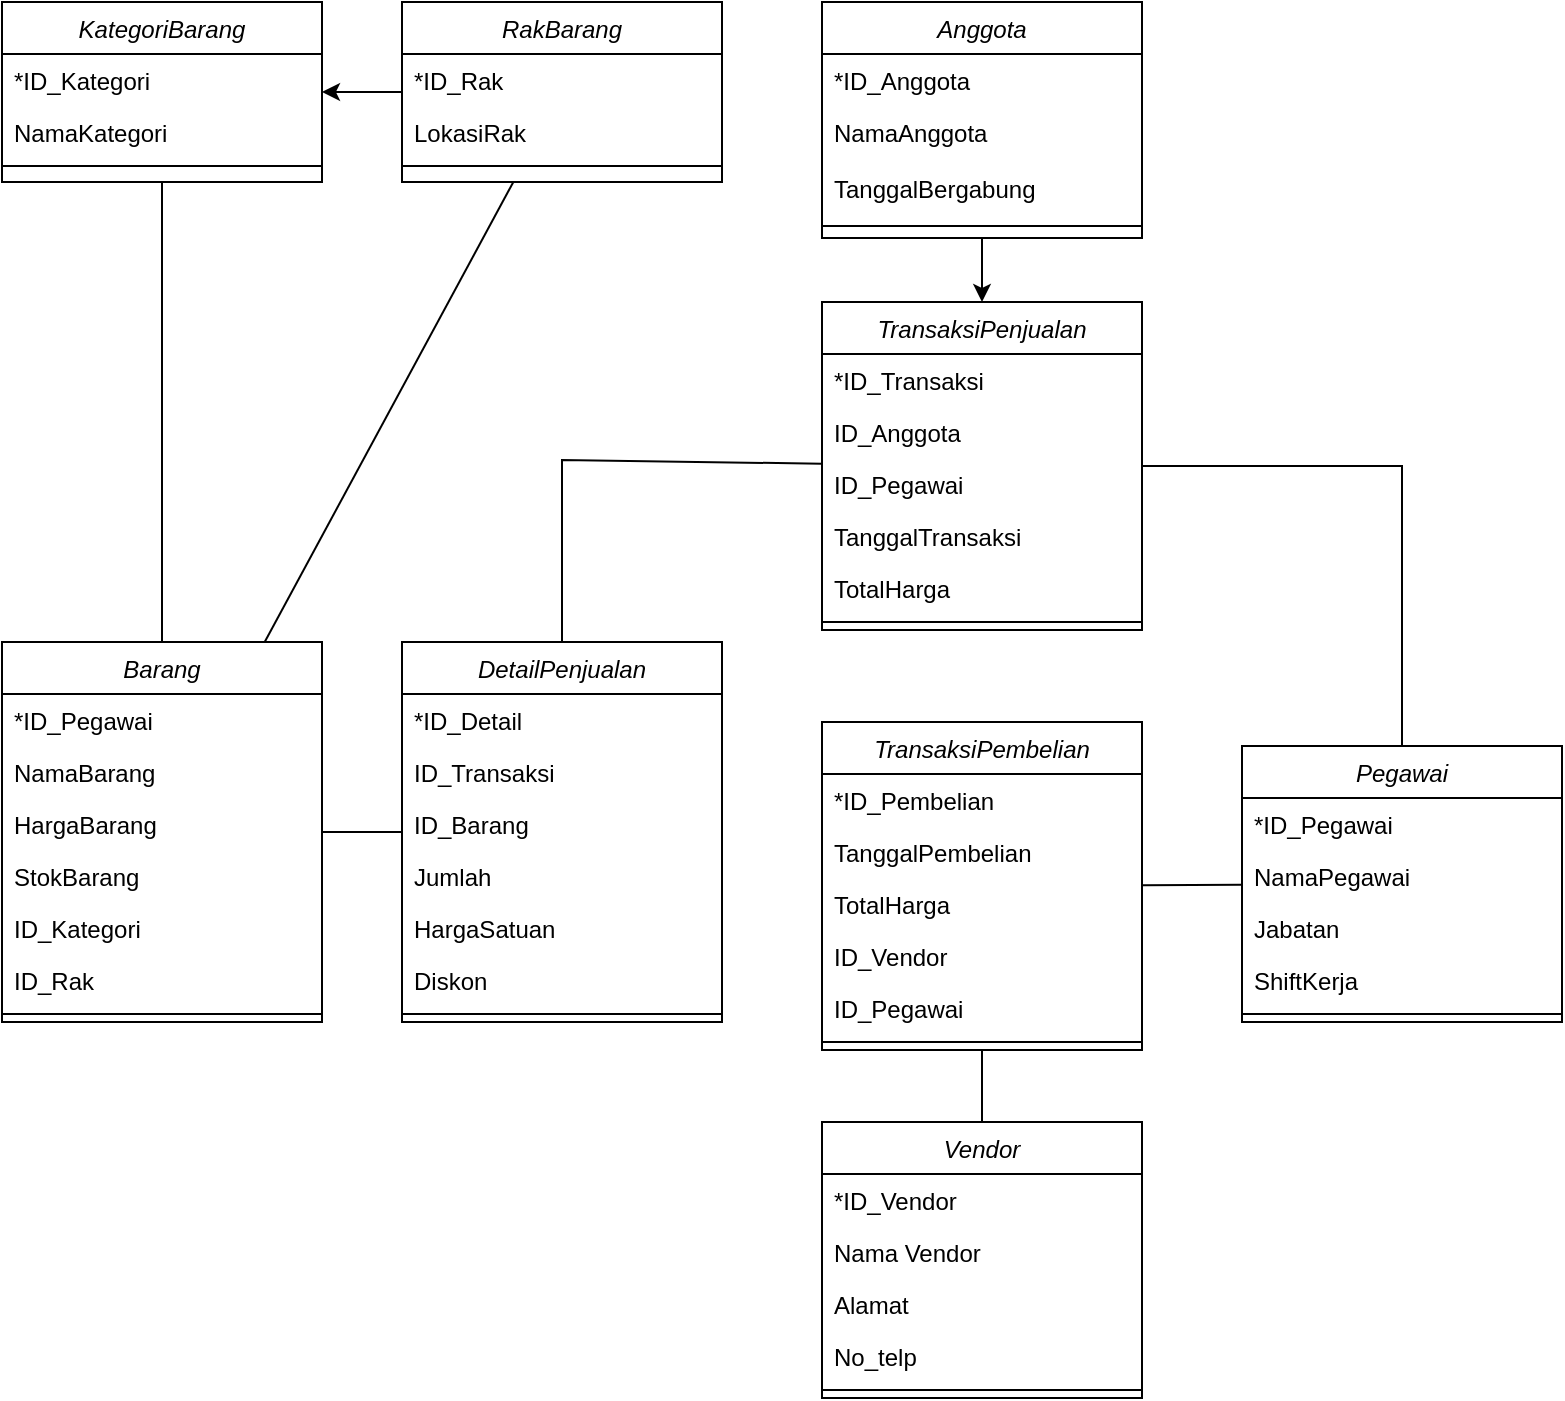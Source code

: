 <mxfile version="24.4.2" type="device">
  <diagram id="C5RBs43oDa-KdzZeNtuy" name="Page-1">
    <mxGraphModel dx="1050" dy="557" grid="1" gridSize="10" guides="1" tooltips="1" connect="1" arrows="1" fold="1" page="1" pageScale="1" pageWidth="827" pageHeight="1169" math="0" shadow="0">
      <root>
        <mxCell id="WIyWlLk6GJQsqaUBKTNV-0" />
        <mxCell id="WIyWlLk6GJQsqaUBKTNV-1" parent="WIyWlLk6GJQsqaUBKTNV-0" />
        <mxCell id="zkfFHV4jXpPFQw0GAbJ--0" value="KategoriBarang " style="swimlane;fontStyle=2;align=center;verticalAlign=top;childLayout=stackLayout;horizontal=1;startSize=26;horizontalStack=0;resizeParent=1;resizeLast=0;collapsible=1;marginBottom=0;rounded=0;shadow=0;strokeWidth=1;" parent="WIyWlLk6GJQsqaUBKTNV-1" vertex="1">
          <mxGeometry x="60" y="120" width="160" height="90" as="geometry">
            <mxRectangle x="230" y="140" width="160" height="26" as="alternateBounds" />
          </mxGeometry>
        </mxCell>
        <mxCell id="zkfFHV4jXpPFQw0GAbJ--1" value="*ID_Kategori " style="text;align=left;verticalAlign=top;spacingLeft=4;spacingRight=4;overflow=hidden;rotatable=0;points=[[0,0.5],[1,0.5]];portConstraint=eastwest;" parent="zkfFHV4jXpPFQw0GAbJ--0" vertex="1">
          <mxGeometry y="26" width="160" height="26" as="geometry" />
        </mxCell>
        <mxCell id="zkfFHV4jXpPFQw0GAbJ--2" value="NamaKategori   " style="text;align=left;verticalAlign=top;spacingLeft=4;spacingRight=4;overflow=hidden;rotatable=0;points=[[0,0.5],[1,0.5]];portConstraint=eastwest;rounded=0;shadow=0;html=0;" parent="zkfFHV4jXpPFQw0GAbJ--0" vertex="1">
          <mxGeometry y="52" width="160" height="26" as="geometry" />
        </mxCell>
        <mxCell id="zkfFHV4jXpPFQw0GAbJ--4" value="" style="line;html=1;strokeWidth=1;align=left;verticalAlign=middle;spacingTop=-1;spacingLeft=3;spacingRight=3;rotatable=0;labelPosition=right;points=[];portConstraint=eastwest;" parent="zkfFHV4jXpPFQw0GAbJ--0" vertex="1">
          <mxGeometry y="78" width="160" height="8" as="geometry" />
        </mxCell>
        <mxCell id="Njexv3dGqPGXDS5qS7oV-1" value="RakBarang      " style="swimlane;fontStyle=2;align=center;verticalAlign=top;childLayout=stackLayout;horizontal=1;startSize=26;horizontalStack=0;resizeParent=1;resizeLast=0;collapsible=1;marginBottom=0;rounded=0;shadow=0;strokeWidth=1;" vertex="1" parent="WIyWlLk6GJQsqaUBKTNV-1">
          <mxGeometry x="260" y="120" width="160" height="90" as="geometry">
            <mxRectangle x="230" y="140" width="160" height="26" as="alternateBounds" />
          </mxGeometry>
        </mxCell>
        <mxCell id="Njexv3dGqPGXDS5qS7oV-2" value="*ID_Rak" style="text;align=left;verticalAlign=top;spacingLeft=4;spacingRight=4;overflow=hidden;rotatable=0;points=[[0,0.5],[1,0.5]];portConstraint=eastwest;" vertex="1" parent="Njexv3dGqPGXDS5qS7oV-1">
          <mxGeometry y="26" width="160" height="26" as="geometry" />
        </mxCell>
        <mxCell id="Njexv3dGqPGXDS5qS7oV-3" value="LokasiRak        " style="text;align=left;verticalAlign=top;spacingLeft=4;spacingRight=4;overflow=hidden;rotatable=0;points=[[0,0.5],[1,0.5]];portConstraint=eastwest;rounded=0;shadow=0;html=0;" vertex="1" parent="Njexv3dGqPGXDS5qS7oV-1">
          <mxGeometry y="52" width="160" height="26" as="geometry" />
        </mxCell>
        <mxCell id="Njexv3dGqPGXDS5qS7oV-4" value="" style="line;html=1;strokeWidth=1;align=left;verticalAlign=middle;spacingTop=-1;spacingLeft=3;spacingRight=3;rotatable=0;labelPosition=right;points=[];portConstraint=eastwest;" vertex="1" parent="Njexv3dGqPGXDS5qS7oV-1">
          <mxGeometry y="78" width="160" height="8" as="geometry" />
        </mxCell>
        <mxCell id="Njexv3dGqPGXDS5qS7oV-5" value="" style="endArrow=classic;html=1;rounded=0;" edge="1" parent="WIyWlLk6GJQsqaUBKTNV-1" source="Njexv3dGqPGXDS5qS7oV-1" target="zkfFHV4jXpPFQw0GAbJ--0">
          <mxGeometry width="50" height="50" relative="1" as="geometry">
            <mxPoint x="230" y="320" as="sourcePoint" />
            <mxPoint x="280" y="270" as="targetPoint" />
          </mxGeometry>
        </mxCell>
        <mxCell id="Njexv3dGqPGXDS5qS7oV-6" value="TransaksiPenjualan " style="swimlane;fontStyle=2;align=center;verticalAlign=top;childLayout=stackLayout;horizontal=1;startSize=26;horizontalStack=0;resizeParent=1;resizeLast=0;collapsible=1;marginBottom=0;rounded=0;shadow=0;strokeWidth=1;" vertex="1" parent="WIyWlLk6GJQsqaUBKTNV-1">
          <mxGeometry x="470" y="270" width="160" height="164" as="geometry">
            <mxRectangle x="230" y="140" width="160" height="26" as="alternateBounds" />
          </mxGeometry>
        </mxCell>
        <mxCell id="Njexv3dGqPGXDS5qS7oV-7" value="*ID_Transaksi " style="text;align=left;verticalAlign=top;spacingLeft=4;spacingRight=4;overflow=hidden;rotatable=0;points=[[0,0.5],[1,0.5]];portConstraint=eastwest;" vertex="1" parent="Njexv3dGqPGXDS5qS7oV-6">
          <mxGeometry y="26" width="160" height="26" as="geometry" />
        </mxCell>
        <mxCell id="Njexv3dGqPGXDS5qS7oV-8" value="ID_Anggota   " style="text;align=left;verticalAlign=top;spacingLeft=4;spacingRight=4;overflow=hidden;rotatable=0;points=[[0,0.5],[1,0.5]];portConstraint=eastwest;rounded=0;shadow=0;html=0;" vertex="1" parent="Njexv3dGqPGXDS5qS7oV-6">
          <mxGeometry y="52" width="160" height="26" as="geometry" />
        </mxCell>
        <mxCell id="Njexv3dGqPGXDS5qS7oV-58" value="ID_Pegawai" style="text;align=left;verticalAlign=top;spacingLeft=4;spacingRight=4;overflow=hidden;rotatable=0;points=[[0,0.5],[1,0.5]];portConstraint=eastwest;" vertex="1" parent="Njexv3dGqPGXDS5qS7oV-6">
          <mxGeometry y="78" width="160" height="26" as="geometry" />
        </mxCell>
        <mxCell id="Njexv3dGqPGXDS5qS7oV-17" value="TanggalTransaksi   " style="text;align=left;verticalAlign=top;spacingLeft=4;spacingRight=4;overflow=hidden;rotatable=0;points=[[0,0.5],[1,0.5]];portConstraint=eastwest;rounded=0;shadow=0;html=0;" vertex="1" parent="Njexv3dGqPGXDS5qS7oV-6">
          <mxGeometry y="104" width="160" height="26" as="geometry" />
        </mxCell>
        <mxCell id="Njexv3dGqPGXDS5qS7oV-18" value="TotalHarga          " style="text;align=left;verticalAlign=top;spacingLeft=4;spacingRight=4;overflow=hidden;rotatable=0;points=[[0,0.5],[1,0.5]];portConstraint=eastwest;rounded=0;shadow=0;html=0;" vertex="1" parent="Njexv3dGqPGXDS5qS7oV-6">
          <mxGeometry y="130" width="160" height="26" as="geometry" />
        </mxCell>
        <mxCell id="Njexv3dGqPGXDS5qS7oV-9" value="" style="line;html=1;strokeWidth=1;align=left;verticalAlign=middle;spacingTop=-1;spacingLeft=3;spacingRight=3;rotatable=0;labelPosition=right;points=[];portConstraint=eastwest;" vertex="1" parent="Njexv3dGqPGXDS5qS7oV-6">
          <mxGeometry y="156" width="160" height="8" as="geometry" />
        </mxCell>
        <mxCell id="Njexv3dGqPGXDS5qS7oV-10" value="Anggota                " style="swimlane;fontStyle=2;align=center;verticalAlign=top;childLayout=stackLayout;horizontal=1;startSize=26;horizontalStack=0;resizeParent=1;resizeLast=0;collapsible=1;marginBottom=0;rounded=0;shadow=0;strokeWidth=1;" vertex="1" parent="WIyWlLk6GJQsqaUBKTNV-1">
          <mxGeometry x="470" y="120" width="160" height="118" as="geometry">
            <mxRectangle x="230" y="140" width="160" height="26" as="alternateBounds" />
          </mxGeometry>
        </mxCell>
        <mxCell id="Njexv3dGqPGXDS5qS7oV-11" value="*ID_Anggota" style="text;align=left;verticalAlign=top;spacingLeft=4;spacingRight=4;overflow=hidden;rotatable=0;points=[[0,0.5],[1,0.5]];portConstraint=eastwest;" vertex="1" parent="Njexv3dGqPGXDS5qS7oV-10">
          <mxGeometry y="26" width="160" height="26" as="geometry" />
        </mxCell>
        <mxCell id="Njexv3dGqPGXDS5qS7oV-12" value=" NamaAnggota        " style="text;align=left;verticalAlign=top;spacingLeft=4;spacingRight=4;overflow=hidden;rotatable=0;points=[[0,0.5],[1,0.5]];portConstraint=eastwest;rounded=0;shadow=0;html=0;" vertex="1" parent="Njexv3dGqPGXDS5qS7oV-10">
          <mxGeometry y="52" width="160" height="28" as="geometry" />
        </mxCell>
        <mxCell id="Njexv3dGqPGXDS5qS7oV-16" value="  TanggalBergabung        " style="text;align=left;verticalAlign=top;spacingLeft=4;spacingRight=4;overflow=hidden;rotatable=0;points=[[0,0.5],[1,0.5]];portConstraint=eastwest;rounded=0;shadow=0;html=0;" vertex="1" parent="Njexv3dGqPGXDS5qS7oV-10">
          <mxGeometry y="80" width="160" height="28" as="geometry" />
        </mxCell>
        <mxCell id="Njexv3dGqPGXDS5qS7oV-13" value="" style="line;html=1;strokeWidth=1;align=left;verticalAlign=middle;spacingTop=-1;spacingLeft=3;spacingRight=3;rotatable=0;labelPosition=right;points=[];portConstraint=eastwest;" vertex="1" parent="Njexv3dGqPGXDS5qS7oV-10">
          <mxGeometry y="108" width="160" height="8" as="geometry" />
        </mxCell>
        <mxCell id="Njexv3dGqPGXDS5qS7oV-14" value="" style="endArrow=classic;html=1;rounded=0;" edge="1" parent="WIyWlLk6GJQsqaUBKTNV-1" source="Njexv3dGqPGXDS5qS7oV-10" target="Njexv3dGqPGXDS5qS7oV-6">
          <mxGeometry width="50" height="50" relative="1" as="geometry">
            <mxPoint x="440" y="320" as="sourcePoint" />
            <mxPoint x="490" y="270" as="targetPoint" />
          </mxGeometry>
        </mxCell>
        <mxCell id="Njexv3dGqPGXDS5qS7oV-19" value="TransaksiPembelian " style="swimlane;fontStyle=2;align=center;verticalAlign=top;childLayout=stackLayout;horizontal=1;startSize=26;horizontalStack=0;resizeParent=1;resizeLast=0;collapsible=1;marginBottom=0;rounded=0;shadow=0;strokeWidth=1;" vertex="1" parent="WIyWlLk6GJQsqaUBKTNV-1">
          <mxGeometry x="470" y="480" width="160" height="164" as="geometry">
            <mxRectangle x="230" y="140" width="160" height="26" as="alternateBounds" />
          </mxGeometry>
        </mxCell>
        <mxCell id="Njexv3dGqPGXDS5qS7oV-20" value="*ID_Pembelian " style="text;align=left;verticalAlign=top;spacingLeft=4;spacingRight=4;overflow=hidden;rotatable=0;points=[[0,0.5],[1,0.5]];portConstraint=eastwest;" vertex="1" parent="Njexv3dGqPGXDS5qS7oV-19">
          <mxGeometry y="26" width="160" height="26" as="geometry" />
        </mxCell>
        <mxCell id="Njexv3dGqPGXDS5qS7oV-21" value="TanggalPembelian     " style="text;align=left;verticalAlign=top;spacingLeft=4;spacingRight=4;overflow=hidden;rotatable=0;points=[[0,0.5],[1,0.5]];portConstraint=eastwest;rounded=0;shadow=0;html=0;" vertex="1" parent="Njexv3dGqPGXDS5qS7oV-19">
          <mxGeometry y="52" width="160" height="26" as="geometry" />
        </mxCell>
        <mxCell id="Njexv3dGqPGXDS5qS7oV-22" value="TotalHarga           " style="text;align=left;verticalAlign=top;spacingLeft=4;spacingRight=4;overflow=hidden;rotatable=0;points=[[0,0.5],[1,0.5]];portConstraint=eastwest;rounded=0;shadow=0;html=0;" vertex="1" parent="Njexv3dGqPGXDS5qS7oV-19">
          <mxGeometry y="78" width="160" height="26" as="geometry" />
        </mxCell>
        <mxCell id="Njexv3dGqPGXDS5qS7oV-23" value="ID_Vendor" style="text;align=left;verticalAlign=top;spacingLeft=4;spacingRight=4;overflow=hidden;rotatable=0;points=[[0,0.5],[1,0.5]];portConstraint=eastwest;rounded=0;shadow=0;html=0;" vertex="1" parent="Njexv3dGqPGXDS5qS7oV-19">
          <mxGeometry y="104" width="160" height="26" as="geometry" />
        </mxCell>
        <mxCell id="Njexv3dGqPGXDS5qS7oV-60" value="ID_Pegawai" style="text;align=left;verticalAlign=top;spacingLeft=4;spacingRight=4;overflow=hidden;rotatable=0;points=[[0,0.5],[1,0.5]];portConstraint=eastwest;rounded=0;shadow=0;html=0;" vertex="1" parent="Njexv3dGqPGXDS5qS7oV-19">
          <mxGeometry y="130" width="160" height="26" as="geometry" />
        </mxCell>
        <mxCell id="Njexv3dGqPGXDS5qS7oV-24" value="" style="line;html=1;strokeWidth=1;align=left;verticalAlign=middle;spacingTop=-1;spacingLeft=3;spacingRight=3;rotatable=0;labelPosition=right;points=[];portConstraint=eastwest;" vertex="1" parent="Njexv3dGqPGXDS5qS7oV-19">
          <mxGeometry y="156" width="160" height="8" as="geometry" />
        </mxCell>
        <mxCell id="Njexv3dGqPGXDS5qS7oV-25" value="Pegawai        " style="swimlane;fontStyle=2;align=center;verticalAlign=top;childLayout=stackLayout;horizontal=1;startSize=26;horizontalStack=0;resizeParent=1;resizeLast=0;collapsible=1;marginBottom=0;rounded=0;shadow=0;strokeWidth=1;" vertex="1" parent="WIyWlLk6GJQsqaUBKTNV-1">
          <mxGeometry x="680" y="492" width="160" height="138" as="geometry">
            <mxRectangle x="230" y="140" width="160" height="26" as="alternateBounds" />
          </mxGeometry>
        </mxCell>
        <mxCell id="Njexv3dGqPGXDS5qS7oV-26" value="*ID_Pegawai " style="text;align=left;verticalAlign=top;spacingLeft=4;spacingRight=4;overflow=hidden;rotatable=0;points=[[0,0.5],[1,0.5]];portConstraint=eastwest;" vertex="1" parent="Njexv3dGqPGXDS5qS7oV-25">
          <mxGeometry y="26" width="160" height="26" as="geometry" />
        </mxCell>
        <mxCell id="Njexv3dGqPGXDS5qS7oV-27" value="NamaPegawai     " style="text;align=left;verticalAlign=top;spacingLeft=4;spacingRight=4;overflow=hidden;rotatable=0;points=[[0,0.5],[1,0.5]];portConstraint=eastwest;rounded=0;shadow=0;html=0;" vertex="1" parent="Njexv3dGqPGXDS5qS7oV-25">
          <mxGeometry y="52" width="160" height="26" as="geometry" />
        </mxCell>
        <mxCell id="Njexv3dGqPGXDS5qS7oV-28" value="Jabatan                  " style="text;align=left;verticalAlign=top;spacingLeft=4;spacingRight=4;overflow=hidden;rotatable=0;points=[[0,0.5],[1,0.5]];portConstraint=eastwest;rounded=0;shadow=0;html=0;" vertex="1" parent="Njexv3dGqPGXDS5qS7oV-25">
          <mxGeometry y="78" width="160" height="26" as="geometry" />
        </mxCell>
        <mxCell id="Njexv3dGqPGXDS5qS7oV-29" value="ShiftKerja                          " style="text;align=left;verticalAlign=top;spacingLeft=4;spacingRight=4;overflow=hidden;rotatable=0;points=[[0,0.5],[1,0.5]];portConstraint=eastwest;rounded=0;shadow=0;html=0;" vertex="1" parent="Njexv3dGqPGXDS5qS7oV-25">
          <mxGeometry y="104" width="160" height="26" as="geometry" />
        </mxCell>
        <mxCell id="Njexv3dGqPGXDS5qS7oV-30" value="" style="line;html=1;strokeWidth=1;align=left;verticalAlign=middle;spacingTop=-1;spacingLeft=3;spacingRight=3;rotatable=0;labelPosition=right;points=[];portConstraint=eastwest;" vertex="1" parent="Njexv3dGqPGXDS5qS7oV-25">
          <mxGeometry y="130" width="160" height="8" as="geometry" />
        </mxCell>
        <mxCell id="Njexv3dGqPGXDS5qS7oV-31" value="Barang                " style="swimlane;fontStyle=2;align=center;verticalAlign=top;childLayout=stackLayout;horizontal=1;startSize=26;horizontalStack=0;resizeParent=1;resizeLast=0;collapsible=1;marginBottom=0;rounded=0;shadow=0;strokeWidth=1;" vertex="1" parent="WIyWlLk6GJQsqaUBKTNV-1">
          <mxGeometry x="60" y="440" width="160" height="190" as="geometry">
            <mxRectangle x="230" y="140" width="160" height="26" as="alternateBounds" />
          </mxGeometry>
        </mxCell>
        <mxCell id="Njexv3dGqPGXDS5qS7oV-32" value="*ID_Pegawai " style="text;align=left;verticalAlign=top;spacingLeft=4;spacingRight=4;overflow=hidden;rotatable=0;points=[[0,0.5],[1,0.5]];portConstraint=eastwest;" vertex="1" parent="Njexv3dGqPGXDS5qS7oV-31">
          <mxGeometry y="26" width="160" height="26" as="geometry" />
        </mxCell>
        <mxCell id="Njexv3dGqPGXDS5qS7oV-33" value="NamaBarang         " style="text;align=left;verticalAlign=top;spacingLeft=4;spacingRight=4;overflow=hidden;rotatable=0;points=[[0,0.5],[1,0.5]];portConstraint=eastwest;rounded=0;shadow=0;html=0;" vertex="1" parent="Njexv3dGqPGXDS5qS7oV-31">
          <mxGeometry y="52" width="160" height="26" as="geometry" />
        </mxCell>
        <mxCell id="Njexv3dGqPGXDS5qS7oV-34" value="HargaBarang                     " style="text;align=left;verticalAlign=top;spacingLeft=4;spacingRight=4;overflow=hidden;rotatable=0;points=[[0,0.5],[1,0.5]];portConstraint=eastwest;rounded=0;shadow=0;html=0;" vertex="1" parent="Njexv3dGqPGXDS5qS7oV-31">
          <mxGeometry y="78" width="160" height="26" as="geometry" />
        </mxCell>
        <mxCell id="Njexv3dGqPGXDS5qS7oV-37" value="StokBarang                         " style="text;align=left;verticalAlign=top;spacingLeft=4;spacingRight=4;overflow=hidden;rotatable=0;points=[[0,0.5],[1,0.5]];portConstraint=eastwest;rounded=0;shadow=0;html=0;" vertex="1" parent="Njexv3dGqPGXDS5qS7oV-31">
          <mxGeometry y="104" width="160" height="26" as="geometry" />
        </mxCell>
        <mxCell id="Njexv3dGqPGXDS5qS7oV-38" value="ID_Kategori                             " style="text;align=left;verticalAlign=top;spacingLeft=4;spacingRight=4;overflow=hidden;rotatable=0;points=[[0,0.5],[1,0.5]];portConstraint=eastwest;rounded=0;shadow=0;html=0;" vertex="1" parent="Njexv3dGqPGXDS5qS7oV-31">
          <mxGeometry y="130" width="160" height="26" as="geometry" />
        </mxCell>
        <mxCell id="Njexv3dGqPGXDS5qS7oV-35" value="ID_Rak                                  " style="text;align=left;verticalAlign=top;spacingLeft=4;spacingRight=4;overflow=hidden;rotatable=0;points=[[0,0.5],[1,0.5]];portConstraint=eastwest;rounded=0;shadow=0;html=0;" vertex="1" parent="Njexv3dGqPGXDS5qS7oV-31">
          <mxGeometry y="156" width="160" height="26" as="geometry" />
        </mxCell>
        <mxCell id="Njexv3dGqPGXDS5qS7oV-36" value="" style="line;html=1;strokeWidth=1;align=left;verticalAlign=middle;spacingTop=-1;spacingLeft=3;spacingRight=3;rotatable=0;labelPosition=right;points=[];portConstraint=eastwest;" vertex="1" parent="Njexv3dGqPGXDS5qS7oV-31">
          <mxGeometry y="182" width="160" height="8" as="geometry" />
        </mxCell>
        <mxCell id="Njexv3dGqPGXDS5qS7oV-39" value="" style="endArrow=none;html=1;rounded=0;" edge="1" parent="WIyWlLk6GJQsqaUBKTNV-1" source="Njexv3dGqPGXDS5qS7oV-31" target="zkfFHV4jXpPFQw0GAbJ--0">
          <mxGeometry width="50" height="50" relative="1" as="geometry">
            <mxPoint x="90" y="370" as="sourcePoint" />
            <mxPoint x="140" y="320" as="targetPoint" />
          </mxGeometry>
        </mxCell>
        <mxCell id="Njexv3dGqPGXDS5qS7oV-40" value="" style="endArrow=none;html=1;rounded=0;" edge="1" parent="WIyWlLk6GJQsqaUBKTNV-1" source="Njexv3dGqPGXDS5qS7oV-31" target="Njexv3dGqPGXDS5qS7oV-1">
          <mxGeometry width="50" height="50" relative="1" as="geometry">
            <mxPoint x="180" y="400" as="sourcePoint" />
            <mxPoint x="230" y="350" as="targetPoint" />
          </mxGeometry>
        </mxCell>
        <mxCell id="Njexv3dGqPGXDS5qS7oV-41" value="DetailPenjualan                " style="swimlane;fontStyle=2;align=center;verticalAlign=top;childLayout=stackLayout;horizontal=1;startSize=26;horizontalStack=0;resizeParent=1;resizeLast=0;collapsible=1;marginBottom=0;rounded=0;shadow=0;strokeWidth=1;" vertex="1" parent="WIyWlLk6GJQsqaUBKTNV-1">
          <mxGeometry x="260" y="440" width="160" height="190" as="geometry">
            <mxRectangle x="230" y="140" width="160" height="26" as="alternateBounds" />
          </mxGeometry>
        </mxCell>
        <mxCell id="Njexv3dGqPGXDS5qS7oV-42" value="*ID_Detail   " style="text;align=left;verticalAlign=top;spacingLeft=4;spacingRight=4;overflow=hidden;rotatable=0;points=[[0,0.5],[1,0.5]];portConstraint=eastwest;" vertex="1" parent="Njexv3dGqPGXDS5qS7oV-41">
          <mxGeometry y="26" width="160" height="26" as="geometry" />
        </mxCell>
        <mxCell id="Njexv3dGqPGXDS5qS7oV-43" value="ID_Transaksi             " style="text;align=left;verticalAlign=top;spacingLeft=4;spacingRight=4;overflow=hidden;rotatable=0;points=[[0,0.5],[1,0.5]];portConstraint=eastwest;rounded=0;shadow=0;html=0;" vertex="1" parent="Njexv3dGqPGXDS5qS7oV-41">
          <mxGeometry y="52" width="160" height="26" as="geometry" />
        </mxCell>
        <mxCell id="Njexv3dGqPGXDS5qS7oV-44" value="ID_Barang                      " style="text;align=left;verticalAlign=top;spacingLeft=4;spacingRight=4;overflow=hidden;rotatable=0;points=[[0,0.5],[1,0.5]];portConstraint=eastwest;rounded=0;shadow=0;html=0;" vertex="1" parent="Njexv3dGqPGXDS5qS7oV-41">
          <mxGeometry y="78" width="160" height="26" as="geometry" />
        </mxCell>
        <mxCell id="Njexv3dGqPGXDS5qS7oV-45" value="Jumlah                          " style="text;align=left;verticalAlign=top;spacingLeft=4;spacingRight=4;overflow=hidden;rotatable=0;points=[[0,0.5],[1,0.5]];portConstraint=eastwest;rounded=0;shadow=0;html=0;" vertex="1" parent="Njexv3dGqPGXDS5qS7oV-41">
          <mxGeometry y="104" width="160" height="26" as="geometry" />
        </mxCell>
        <mxCell id="Njexv3dGqPGXDS5qS7oV-46" value="HargaSatuan                                  " style="text;align=left;verticalAlign=top;spacingLeft=4;spacingRight=4;overflow=hidden;rotatable=0;points=[[0,0.5],[1,0.5]];portConstraint=eastwest;rounded=0;shadow=0;html=0;" vertex="1" parent="Njexv3dGqPGXDS5qS7oV-41">
          <mxGeometry y="130" width="160" height="26" as="geometry" />
        </mxCell>
        <mxCell id="Njexv3dGqPGXDS5qS7oV-47" value="Diskon                                            " style="text;align=left;verticalAlign=top;spacingLeft=4;spacingRight=4;overflow=hidden;rotatable=0;points=[[0,0.5],[1,0.5]];portConstraint=eastwest;rounded=0;shadow=0;html=0;" vertex="1" parent="Njexv3dGqPGXDS5qS7oV-41">
          <mxGeometry y="156" width="160" height="26" as="geometry" />
        </mxCell>
        <mxCell id="Njexv3dGqPGXDS5qS7oV-48" value="" style="line;html=1;strokeWidth=1;align=left;verticalAlign=middle;spacingTop=-1;spacingLeft=3;spacingRight=3;rotatable=0;labelPosition=right;points=[];portConstraint=eastwest;" vertex="1" parent="Njexv3dGqPGXDS5qS7oV-41">
          <mxGeometry y="182" width="160" height="8" as="geometry" />
        </mxCell>
        <mxCell id="Njexv3dGqPGXDS5qS7oV-49" value="" style="endArrow=none;html=1;rounded=0;" edge="1" parent="WIyWlLk6GJQsqaUBKTNV-1" source="Njexv3dGqPGXDS5qS7oV-41" target="Njexv3dGqPGXDS5qS7oV-6">
          <mxGeometry width="50" height="50" relative="1" as="geometry">
            <mxPoint x="201" y="450" as="sourcePoint" />
            <mxPoint x="326" y="220" as="targetPoint" />
            <Array as="points">
              <mxPoint x="340" y="349" />
            </Array>
          </mxGeometry>
        </mxCell>
        <mxCell id="Njexv3dGqPGXDS5qS7oV-50" value="" style="endArrow=none;html=1;rounded=0;" edge="1" parent="WIyWlLk6GJQsqaUBKTNV-1" source="Njexv3dGqPGXDS5qS7oV-31" target="Njexv3dGqPGXDS5qS7oV-41">
          <mxGeometry width="50" height="50" relative="1" as="geometry">
            <mxPoint x="201" y="450" as="sourcePoint" />
            <mxPoint x="326" y="220" as="targetPoint" />
          </mxGeometry>
        </mxCell>
        <mxCell id="Njexv3dGqPGXDS5qS7oV-51" value="Vendor" style="swimlane;fontStyle=2;align=center;verticalAlign=top;childLayout=stackLayout;horizontal=1;startSize=26;horizontalStack=0;resizeParent=1;resizeLast=0;collapsible=1;marginBottom=0;rounded=0;shadow=0;strokeWidth=1;" vertex="1" parent="WIyWlLk6GJQsqaUBKTNV-1">
          <mxGeometry x="470" y="680" width="160" height="138" as="geometry">
            <mxRectangle x="230" y="140" width="160" height="26" as="alternateBounds" />
          </mxGeometry>
        </mxCell>
        <mxCell id="Njexv3dGqPGXDS5qS7oV-52" value="*ID_Vendor" style="text;align=left;verticalAlign=top;spacingLeft=4;spacingRight=4;overflow=hidden;rotatable=0;points=[[0,0.5],[1,0.5]];portConstraint=eastwest;" vertex="1" parent="Njexv3dGqPGXDS5qS7oV-51">
          <mxGeometry y="26" width="160" height="26" as="geometry" />
        </mxCell>
        <mxCell id="Njexv3dGqPGXDS5qS7oV-53" value="Nama Vendor" style="text;align=left;verticalAlign=top;spacingLeft=4;spacingRight=4;overflow=hidden;rotatable=0;points=[[0,0.5],[1,0.5]];portConstraint=eastwest;rounded=0;shadow=0;html=0;" vertex="1" parent="Njexv3dGqPGXDS5qS7oV-51">
          <mxGeometry y="52" width="160" height="26" as="geometry" />
        </mxCell>
        <mxCell id="Njexv3dGqPGXDS5qS7oV-54" value="Alamat" style="text;align=left;verticalAlign=top;spacingLeft=4;spacingRight=4;overflow=hidden;rotatable=0;points=[[0,0.5],[1,0.5]];portConstraint=eastwest;rounded=0;shadow=0;html=0;" vertex="1" parent="Njexv3dGqPGXDS5qS7oV-51">
          <mxGeometry y="78" width="160" height="26" as="geometry" />
        </mxCell>
        <mxCell id="Njexv3dGqPGXDS5qS7oV-55" value="No_telp" style="text;align=left;verticalAlign=top;spacingLeft=4;spacingRight=4;overflow=hidden;rotatable=0;points=[[0,0.5],[1,0.5]];portConstraint=eastwest;rounded=0;shadow=0;html=0;" vertex="1" parent="Njexv3dGqPGXDS5qS7oV-51">
          <mxGeometry y="104" width="160" height="26" as="geometry" />
        </mxCell>
        <mxCell id="Njexv3dGqPGXDS5qS7oV-56" value="" style="line;html=1;strokeWidth=1;align=left;verticalAlign=middle;spacingTop=-1;spacingLeft=3;spacingRight=3;rotatable=0;labelPosition=right;points=[];portConstraint=eastwest;" vertex="1" parent="Njexv3dGqPGXDS5qS7oV-51">
          <mxGeometry y="130" width="160" height="8" as="geometry" />
        </mxCell>
        <mxCell id="Njexv3dGqPGXDS5qS7oV-57" value="" style="endArrow=none;html=1;rounded=0;" edge="1" parent="WIyWlLk6GJQsqaUBKTNV-1" source="Njexv3dGqPGXDS5qS7oV-51" target="Njexv3dGqPGXDS5qS7oV-19">
          <mxGeometry width="50" height="50" relative="1" as="geometry">
            <mxPoint x="201" y="450" as="sourcePoint" />
            <mxPoint x="326" y="220" as="targetPoint" />
          </mxGeometry>
        </mxCell>
        <mxCell id="Njexv3dGqPGXDS5qS7oV-59" value="" style="endArrow=none;html=1;rounded=0;" edge="1" parent="WIyWlLk6GJQsqaUBKTNV-1" source="Njexv3dGqPGXDS5qS7oV-25" target="Njexv3dGqPGXDS5qS7oV-6">
          <mxGeometry width="50" height="50" relative="1" as="geometry">
            <mxPoint x="201" y="450" as="sourcePoint" />
            <mxPoint x="326" y="220" as="targetPoint" />
            <Array as="points">
              <mxPoint x="760" y="352" />
            </Array>
          </mxGeometry>
        </mxCell>
        <mxCell id="Njexv3dGqPGXDS5qS7oV-61" value="" style="endArrow=none;html=1;rounded=0;" edge="1" parent="WIyWlLk6GJQsqaUBKTNV-1" source="Njexv3dGqPGXDS5qS7oV-25" target="Njexv3dGqPGXDS5qS7oV-19">
          <mxGeometry width="50" height="50" relative="1" as="geometry">
            <mxPoint x="810" y="670" as="sourcePoint" />
            <mxPoint x="860" y="620" as="targetPoint" />
          </mxGeometry>
        </mxCell>
      </root>
    </mxGraphModel>
  </diagram>
</mxfile>
